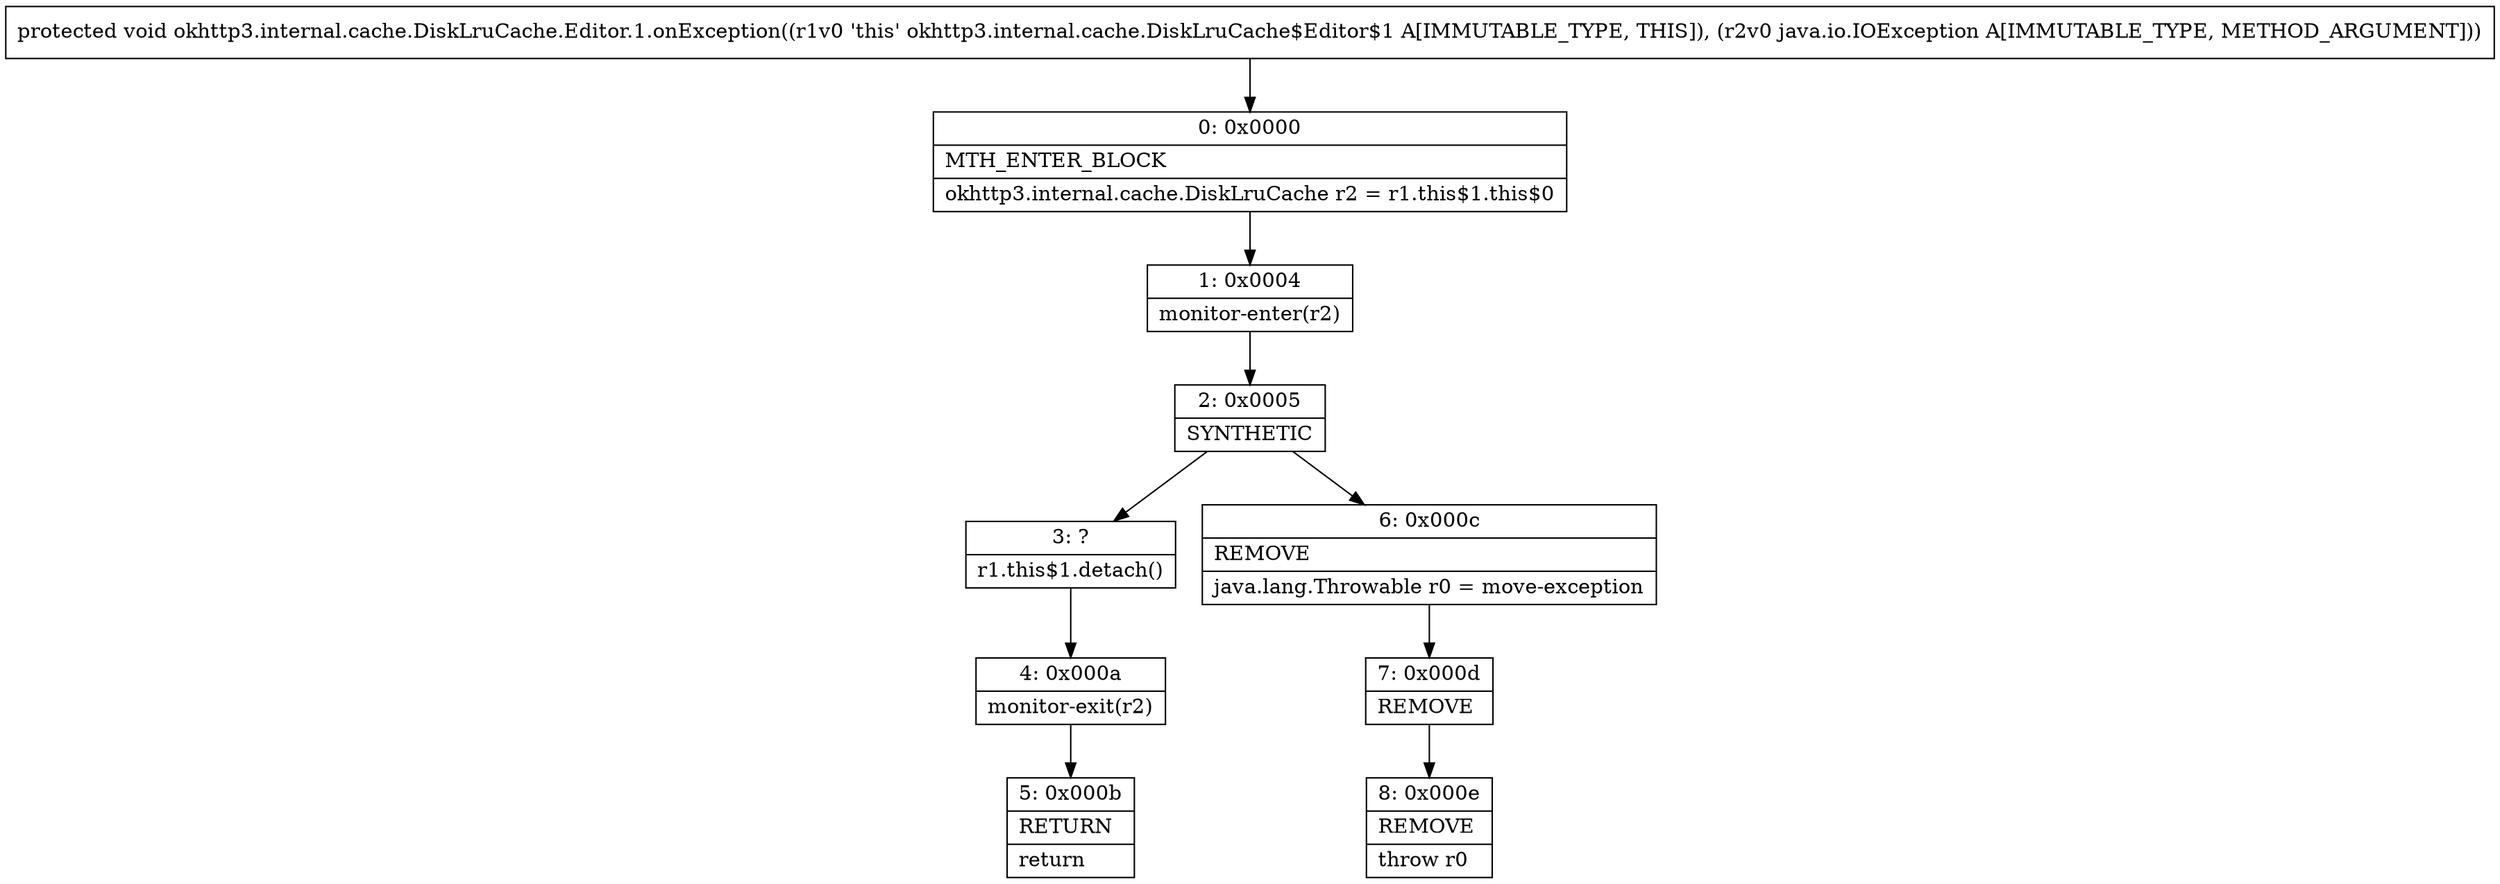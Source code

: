 digraph "CFG forokhttp3.internal.cache.DiskLruCache.Editor.1.onException(Ljava\/io\/IOException;)V" {
Node_0 [shape=record,label="{0\:\ 0x0000|MTH_ENTER_BLOCK\l|okhttp3.internal.cache.DiskLruCache r2 = r1.this$1.this$0\l}"];
Node_1 [shape=record,label="{1\:\ 0x0004|monitor\-enter(r2)\l}"];
Node_2 [shape=record,label="{2\:\ 0x0005|SYNTHETIC\l}"];
Node_3 [shape=record,label="{3\:\ ?|r1.this$1.detach()\l}"];
Node_4 [shape=record,label="{4\:\ 0x000a|monitor\-exit(r2)\l}"];
Node_5 [shape=record,label="{5\:\ 0x000b|RETURN\l|return\l}"];
Node_6 [shape=record,label="{6\:\ 0x000c|REMOVE\l|java.lang.Throwable r0 = move\-exception\l}"];
Node_7 [shape=record,label="{7\:\ 0x000d|REMOVE\l}"];
Node_8 [shape=record,label="{8\:\ 0x000e|REMOVE\l|throw r0\l}"];
MethodNode[shape=record,label="{protected void okhttp3.internal.cache.DiskLruCache.Editor.1.onException((r1v0 'this' okhttp3.internal.cache.DiskLruCache$Editor$1 A[IMMUTABLE_TYPE, THIS]), (r2v0 java.io.IOException A[IMMUTABLE_TYPE, METHOD_ARGUMENT])) }"];
MethodNode -> Node_0;
Node_0 -> Node_1;
Node_1 -> Node_2;
Node_2 -> Node_3;
Node_2 -> Node_6;
Node_3 -> Node_4;
Node_4 -> Node_5;
Node_6 -> Node_7;
Node_7 -> Node_8;
}

